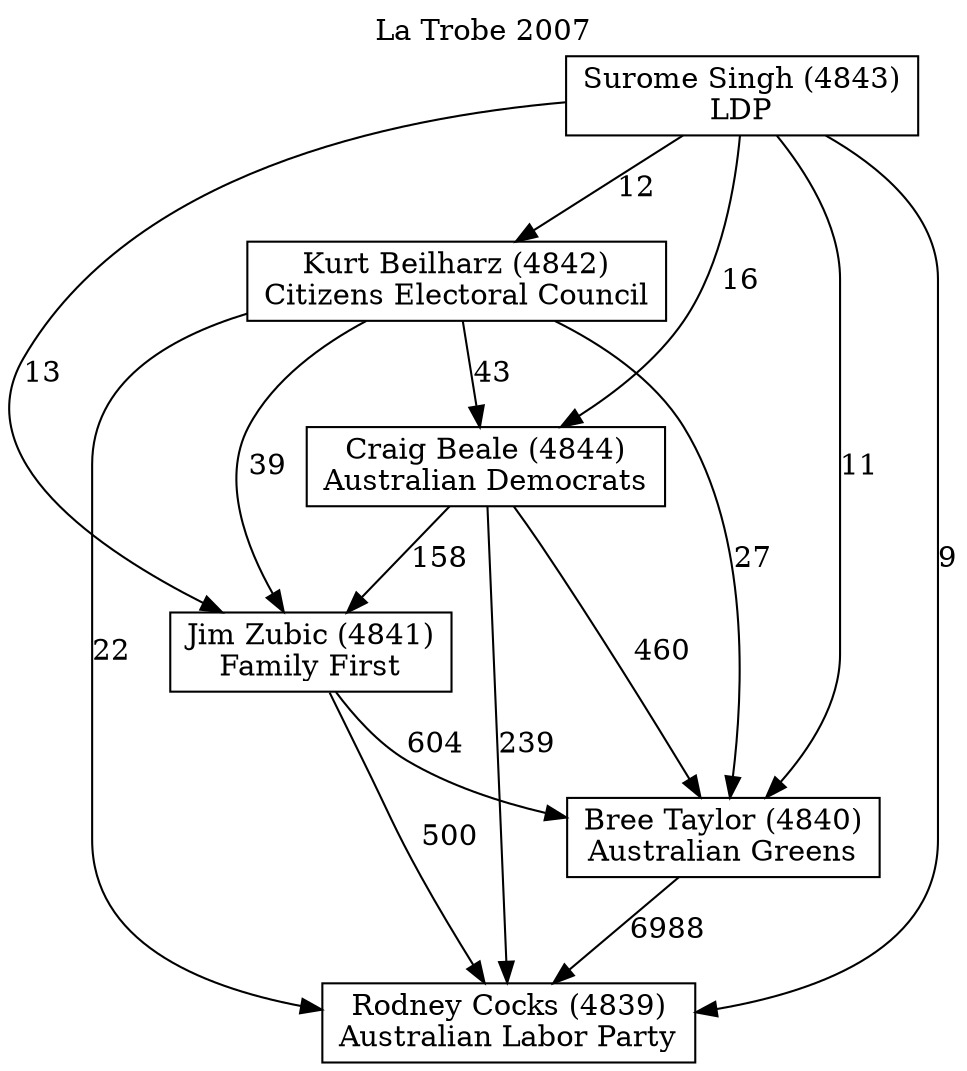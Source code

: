 // House preference flow
digraph "Rodney Cocks (4839)_La Trobe_2007" {
	graph [label="La Trobe 2007" labelloc=t mclimit=10]
	node [shape=box]
	"Bree Taylor (4840)" [label="Bree Taylor (4840)
Australian Greens"]
	"Craig Beale (4844)" [label="Craig Beale (4844)
Australian Democrats"]
	"Jim Zubic (4841)" [label="Jim Zubic (4841)
Family First"]
	"Kurt Beilharz (4842)" [label="Kurt Beilharz (4842)
Citizens Electoral Council"]
	"Rodney Cocks (4839)" [label="Rodney Cocks (4839)
Australian Labor Party"]
	"Surome Singh (4843)" [label="Surome Singh (4843)
LDP"]
	"Bree Taylor (4840)" -> "Rodney Cocks (4839)" [label=6988]
	"Craig Beale (4844)" -> "Bree Taylor (4840)" [label=460]
	"Craig Beale (4844)" -> "Jim Zubic (4841)" [label=158]
	"Craig Beale (4844)" -> "Rodney Cocks (4839)" [label=239]
	"Jim Zubic (4841)" -> "Bree Taylor (4840)" [label=604]
	"Jim Zubic (4841)" -> "Rodney Cocks (4839)" [label=500]
	"Kurt Beilharz (4842)" -> "Bree Taylor (4840)" [label=27]
	"Kurt Beilharz (4842)" -> "Craig Beale (4844)" [label=43]
	"Kurt Beilharz (4842)" -> "Jim Zubic (4841)" [label=39]
	"Kurt Beilharz (4842)" -> "Rodney Cocks (4839)" [label=22]
	"Surome Singh (4843)" -> "Bree Taylor (4840)" [label=11]
	"Surome Singh (4843)" -> "Craig Beale (4844)" [label=16]
	"Surome Singh (4843)" -> "Jim Zubic (4841)" [label=13]
	"Surome Singh (4843)" -> "Kurt Beilharz (4842)" [label=12]
	"Surome Singh (4843)" -> "Rodney Cocks (4839)" [label=9]
}
